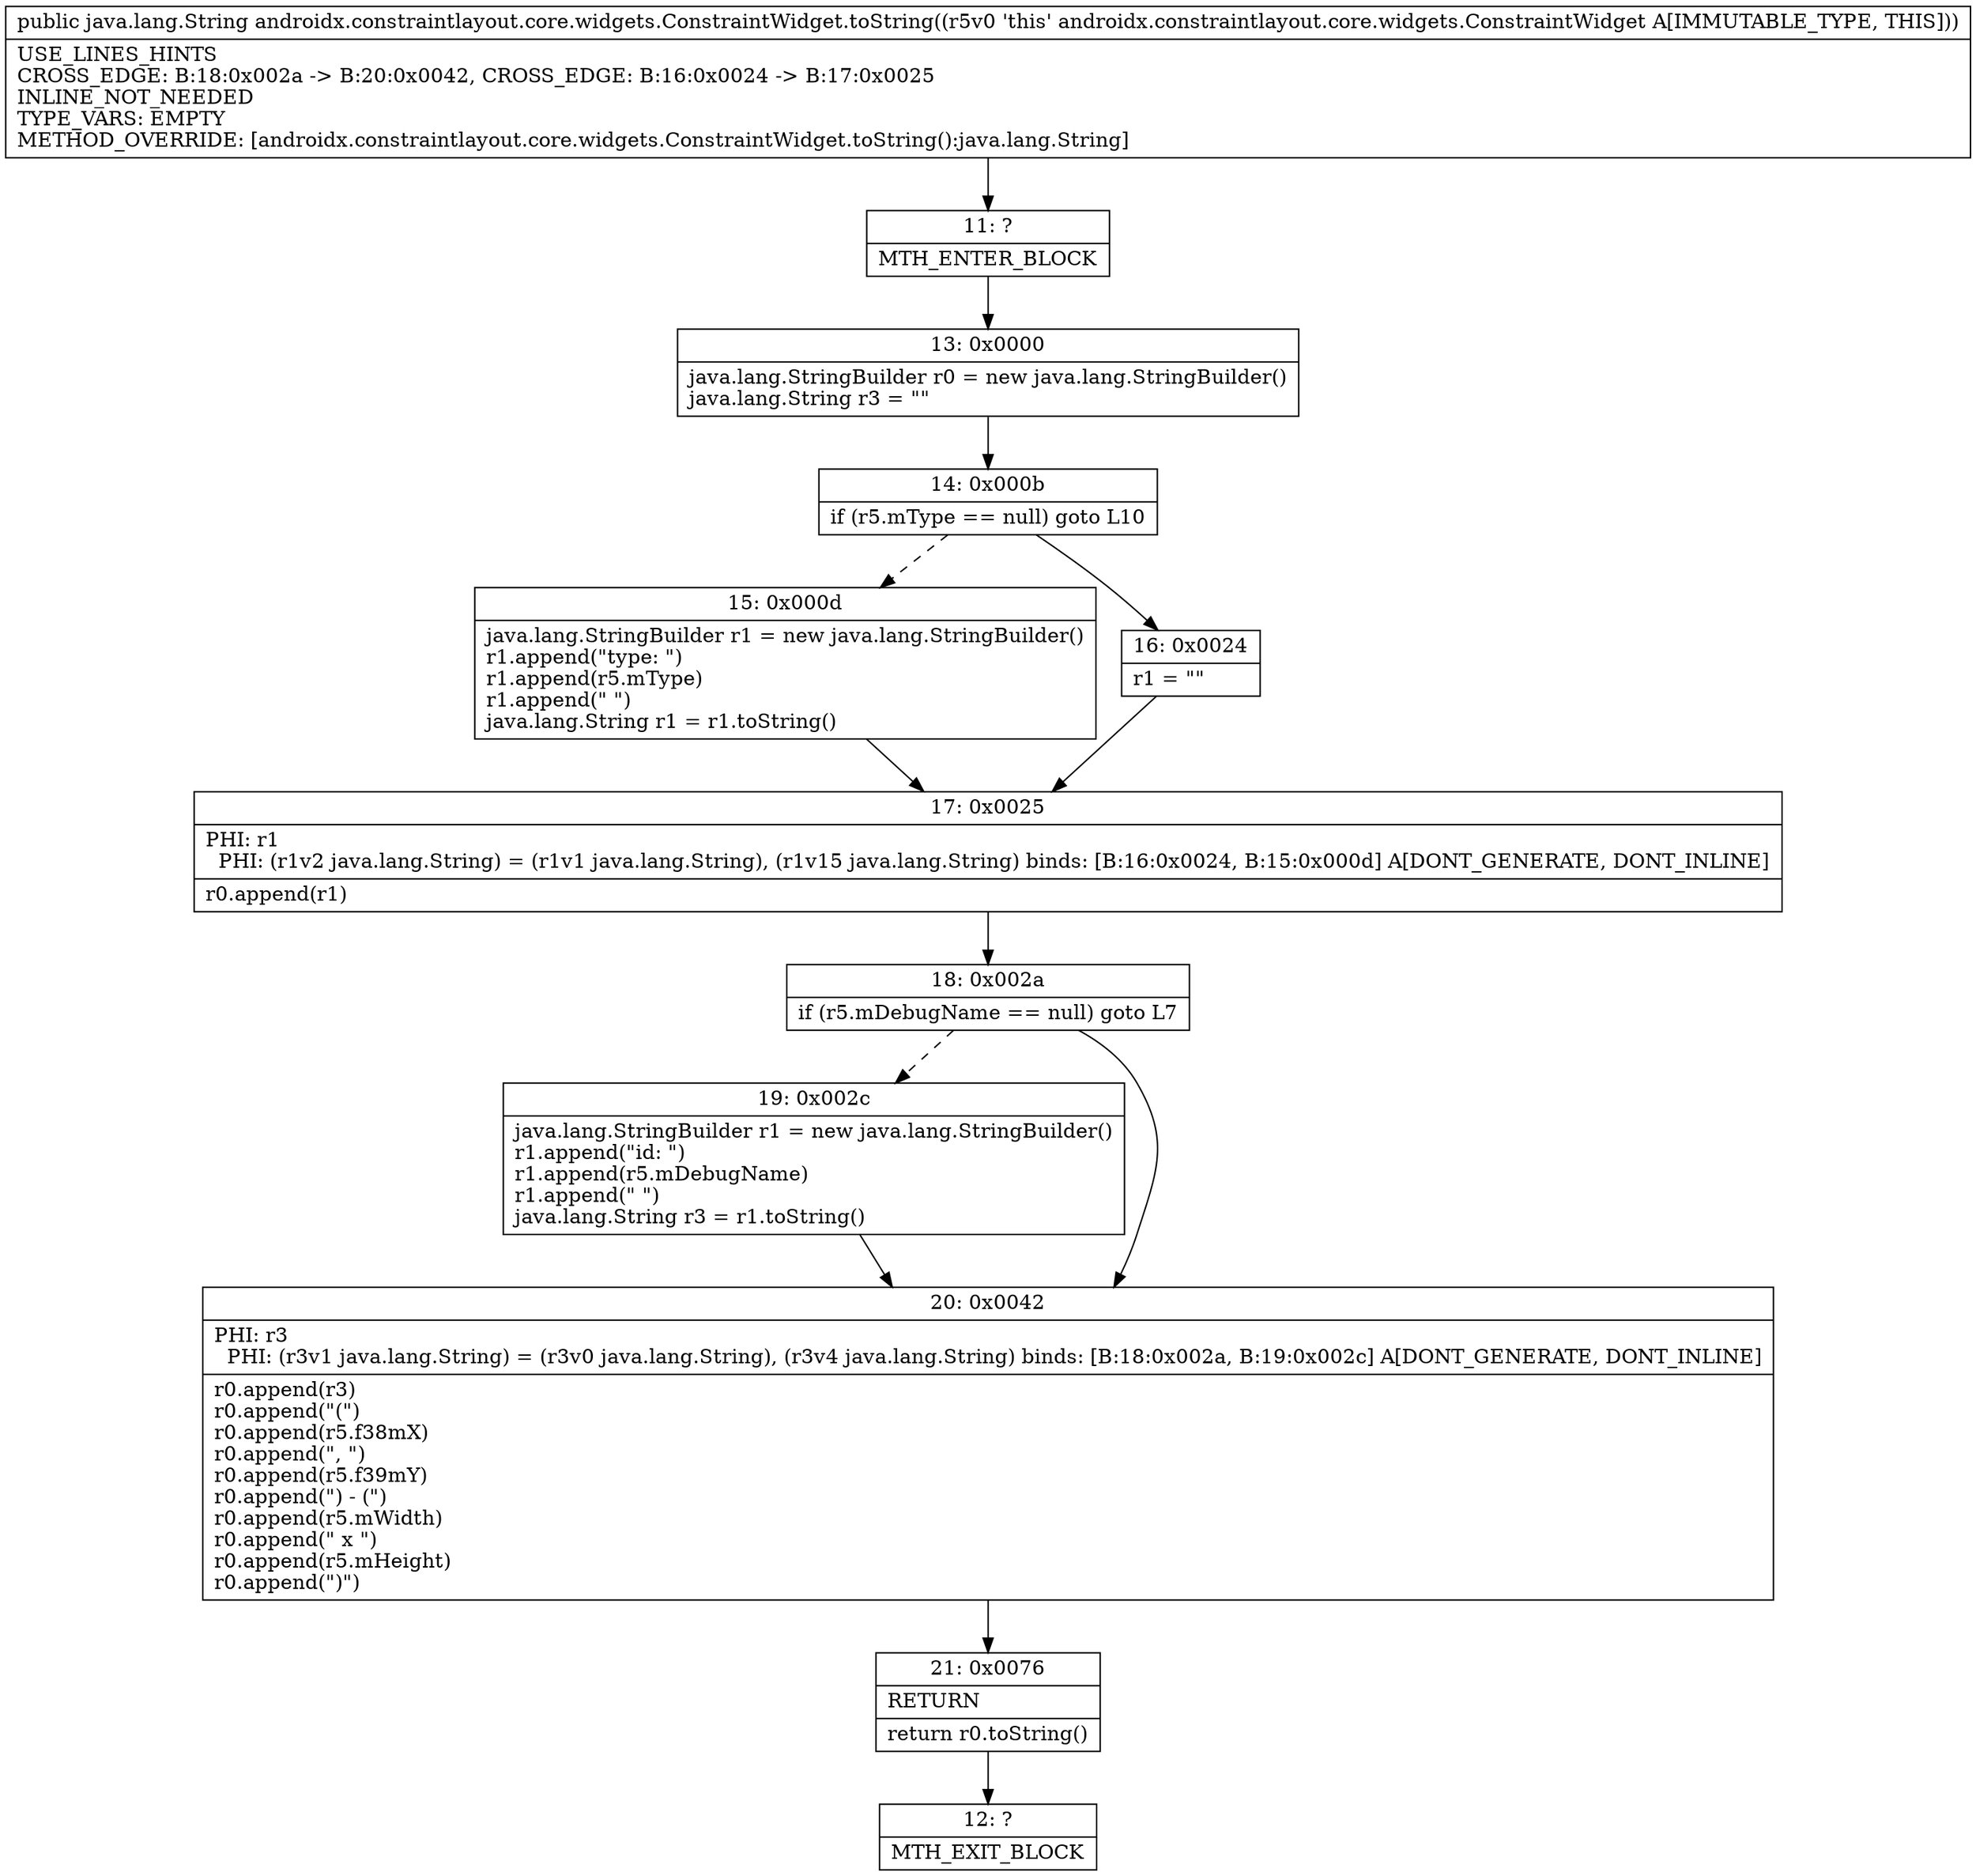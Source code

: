 digraph "CFG forandroidx.constraintlayout.core.widgets.ConstraintWidget.toString()Ljava\/lang\/String;" {
Node_11 [shape=record,label="{11\:\ ?|MTH_ENTER_BLOCK\l}"];
Node_13 [shape=record,label="{13\:\ 0x0000|java.lang.StringBuilder r0 = new java.lang.StringBuilder()\ljava.lang.String r3 = \"\"\l}"];
Node_14 [shape=record,label="{14\:\ 0x000b|if (r5.mType == null) goto L10\l}"];
Node_15 [shape=record,label="{15\:\ 0x000d|java.lang.StringBuilder r1 = new java.lang.StringBuilder()\lr1.append(\"type: \")\lr1.append(r5.mType)\lr1.append(\" \")\ljava.lang.String r1 = r1.toString()\l}"];
Node_17 [shape=record,label="{17\:\ 0x0025|PHI: r1 \l  PHI: (r1v2 java.lang.String) = (r1v1 java.lang.String), (r1v15 java.lang.String) binds: [B:16:0x0024, B:15:0x000d] A[DONT_GENERATE, DONT_INLINE]\l|r0.append(r1)\l}"];
Node_18 [shape=record,label="{18\:\ 0x002a|if (r5.mDebugName == null) goto L7\l}"];
Node_19 [shape=record,label="{19\:\ 0x002c|java.lang.StringBuilder r1 = new java.lang.StringBuilder()\lr1.append(\"id: \")\lr1.append(r5.mDebugName)\lr1.append(\" \")\ljava.lang.String r3 = r1.toString()\l}"];
Node_20 [shape=record,label="{20\:\ 0x0042|PHI: r3 \l  PHI: (r3v1 java.lang.String) = (r3v0 java.lang.String), (r3v4 java.lang.String) binds: [B:18:0x002a, B:19:0x002c] A[DONT_GENERATE, DONT_INLINE]\l|r0.append(r3)\lr0.append(\"(\")\lr0.append(r5.f38mX)\lr0.append(\", \")\lr0.append(r5.f39mY)\lr0.append(\") \- (\")\lr0.append(r5.mWidth)\lr0.append(\" x \")\lr0.append(r5.mHeight)\lr0.append(\")\")\l}"];
Node_21 [shape=record,label="{21\:\ 0x0076|RETURN\l|return r0.toString()\l}"];
Node_12 [shape=record,label="{12\:\ ?|MTH_EXIT_BLOCK\l}"];
Node_16 [shape=record,label="{16\:\ 0x0024|r1 = \"\"\l}"];
MethodNode[shape=record,label="{public java.lang.String androidx.constraintlayout.core.widgets.ConstraintWidget.toString((r5v0 'this' androidx.constraintlayout.core.widgets.ConstraintWidget A[IMMUTABLE_TYPE, THIS]))  | USE_LINES_HINTS\lCROSS_EDGE: B:18:0x002a \-\> B:20:0x0042, CROSS_EDGE: B:16:0x0024 \-\> B:17:0x0025\lINLINE_NOT_NEEDED\lTYPE_VARS: EMPTY\lMETHOD_OVERRIDE: [androidx.constraintlayout.core.widgets.ConstraintWidget.toString():java.lang.String]\l}"];
MethodNode -> Node_11;Node_11 -> Node_13;
Node_13 -> Node_14;
Node_14 -> Node_15[style=dashed];
Node_14 -> Node_16;
Node_15 -> Node_17;
Node_17 -> Node_18;
Node_18 -> Node_19[style=dashed];
Node_18 -> Node_20;
Node_19 -> Node_20;
Node_20 -> Node_21;
Node_21 -> Node_12;
Node_16 -> Node_17;
}

